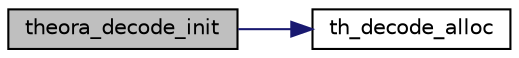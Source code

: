digraph "theora_decode_init"
{
  edge [fontname="Helvetica",fontsize="10",labelfontname="Helvetica",labelfontsize="10"];
  node [fontname="Helvetica",fontsize="10",shape=record];
  rankdir="LR";
  Node1 [label="theora_decode_init",height=0.2,width=0.4,color="black", fillcolor="grey75", style="filled", fontcolor="black"];
  Node1 -> Node2 [color="midnightblue",fontsize="10",style="solid",fontname="Helvetica"];
  Node2 [label="th_decode_alloc",height=0.2,width=0.4,color="black", fillcolor="white", style="filled",URL="$group__decfuncs.html#ga0ef07a9a97849054aa606c595a2d807e"];
}
